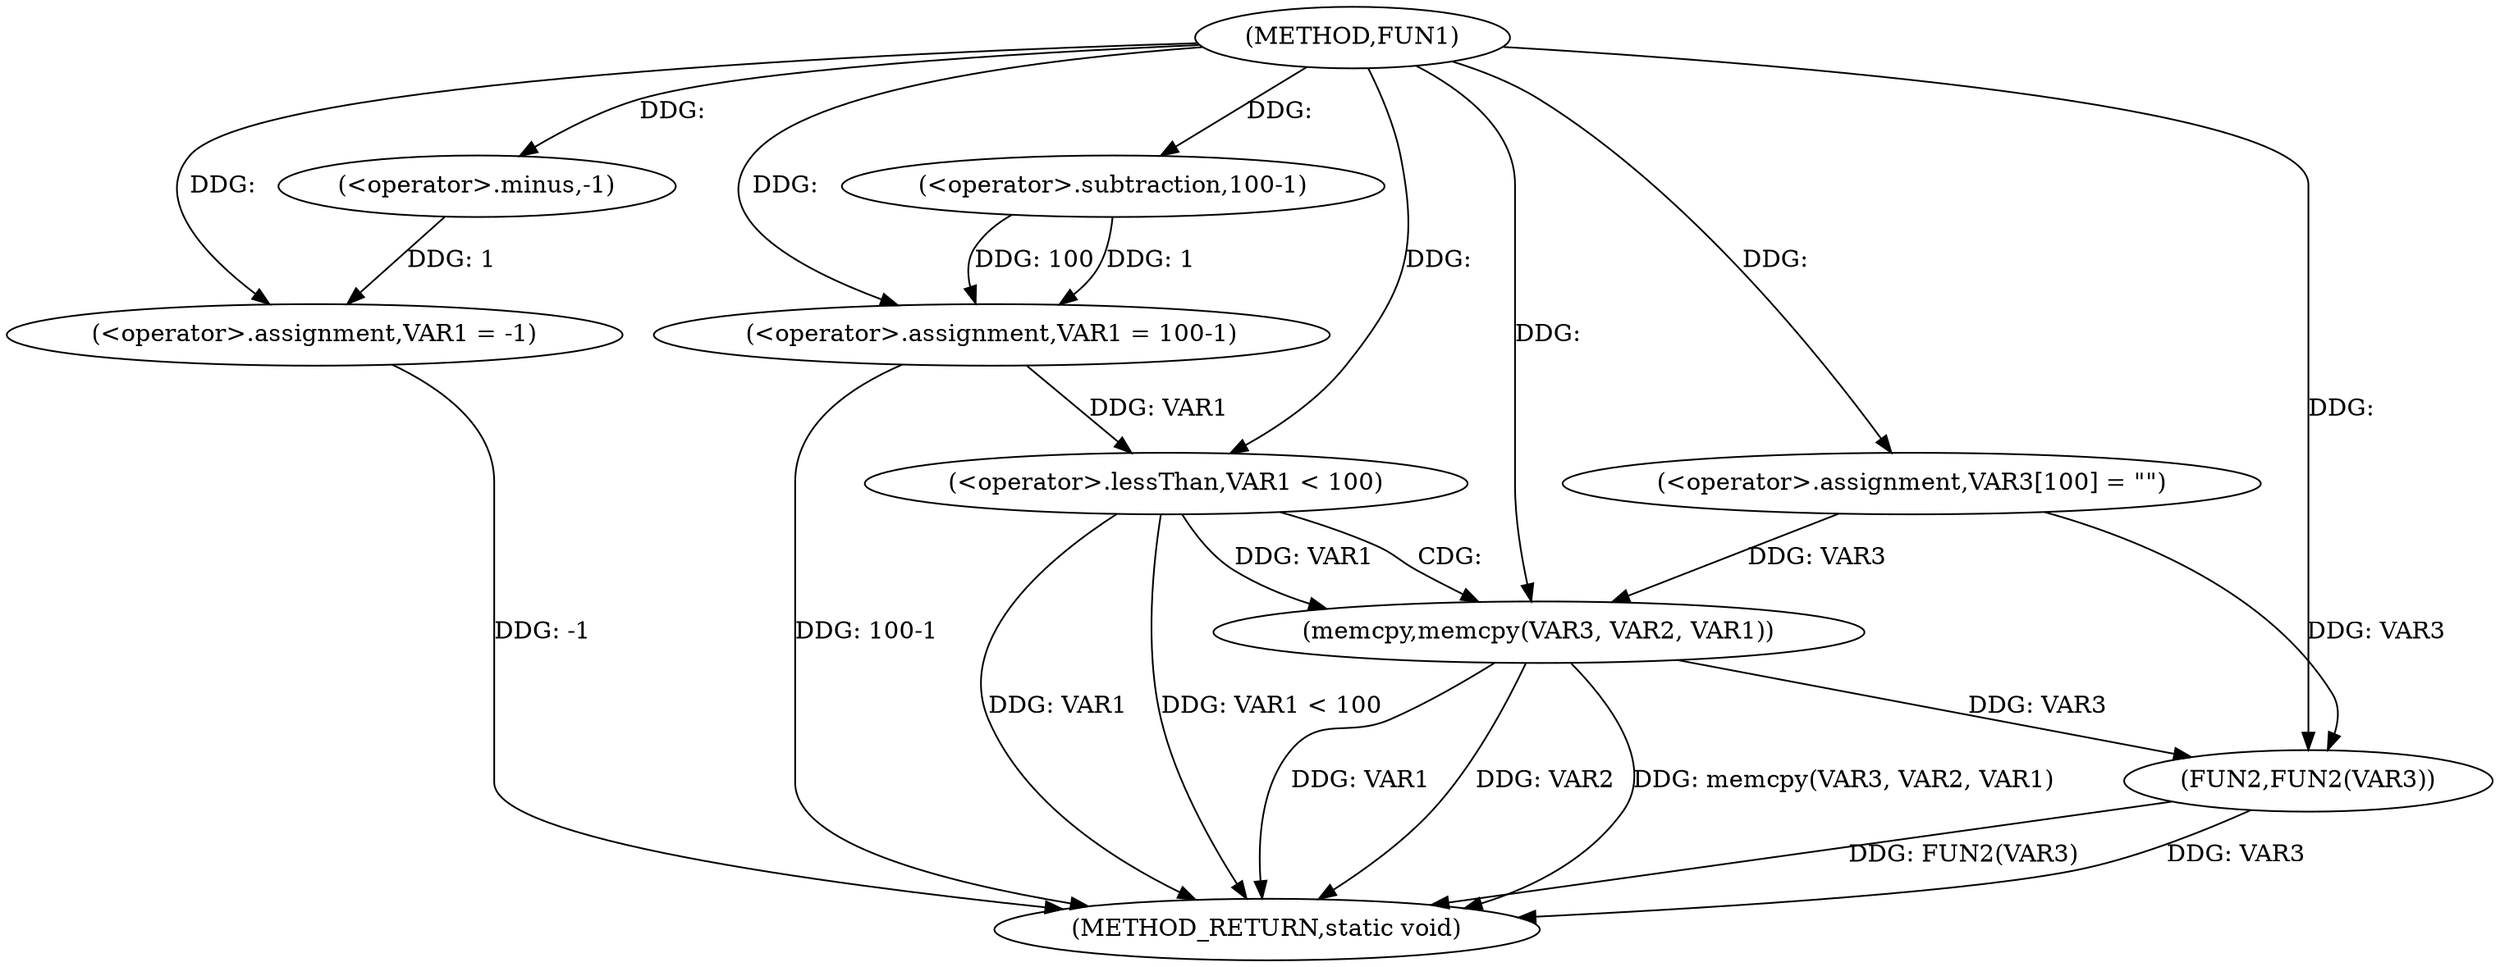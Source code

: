 digraph FUN1 {  
"1000100" [label = "(METHOD,FUN1)" ]
"1000129" [label = "(METHOD_RETURN,static void)" ]
"1000103" [label = "(<operator>.assignment,VAR1 = -1)" ]
"1000105" [label = "(<operator>.minus,-1)" ]
"1000107" [label = "(<operator>.assignment,VAR1 = 100-1)" ]
"1000109" [label = "(<operator>.subtraction,100-1)" ]
"1000115" [label = "(<operator>.assignment,VAR3[100] = \"\")" ]
"1000119" [label = "(<operator>.lessThan,VAR1 < 100)" ]
"1000123" [label = "(memcpy,memcpy(VAR3, VAR2, VAR1))" ]
"1000127" [label = "(FUN2,FUN2(VAR3))" ]
  "1000123" -> "1000129"  [ label = "DDG: VAR1"] 
  "1000123" -> "1000129"  [ label = "DDG: VAR2"] 
  "1000103" -> "1000129"  [ label = "DDG: -1"] 
  "1000123" -> "1000129"  [ label = "DDG: memcpy(VAR3, VAR2, VAR1)"] 
  "1000127" -> "1000129"  [ label = "DDG: FUN2(VAR3)"] 
  "1000119" -> "1000129"  [ label = "DDG: VAR1"] 
  "1000127" -> "1000129"  [ label = "DDG: VAR3"] 
  "1000119" -> "1000129"  [ label = "DDG: VAR1 < 100"] 
  "1000107" -> "1000129"  [ label = "DDG: 100-1"] 
  "1000105" -> "1000103"  [ label = "DDG: 1"] 
  "1000100" -> "1000103"  [ label = "DDG: "] 
  "1000100" -> "1000105"  [ label = "DDG: "] 
  "1000109" -> "1000107"  [ label = "DDG: 100"] 
  "1000109" -> "1000107"  [ label = "DDG: 1"] 
  "1000100" -> "1000107"  [ label = "DDG: "] 
  "1000100" -> "1000109"  [ label = "DDG: "] 
  "1000100" -> "1000115"  [ label = "DDG: "] 
  "1000107" -> "1000119"  [ label = "DDG: VAR1"] 
  "1000100" -> "1000119"  [ label = "DDG: "] 
  "1000115" -> "1000123"  [ label = "DDG: VAR3"] 
  "1000100" -> "1000123"  [ label = "DDG: "] 
  "1000119" -> "1000123"  [ label = "DDG: VAR1"] 
  "1000115" -> "1000127"  [ label = "DDG: VAR3"] 
  "1000123" -> "1000127"  [ label = "DDG: VAR3"] 
  "1000100" -> "1000127"  [ label = "DDG: "] 
  "1000119" -> "1000123"  [ label = "CDG: "] 
}
